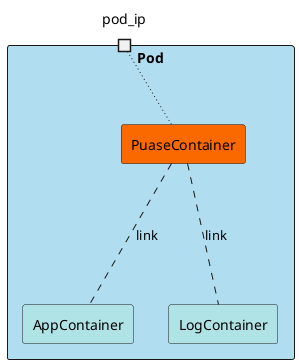 @startuml

rectangle "Pod" #B1DDF0 {
port "pod_ip"
rectangle "PuaseContainer" #FA6800 {
}
rectangle "AppContainer" #B0E3E6
rectangle "LogContainer" #B0E3E6
}

"pod_ip" ~~ "PuaseContainer"
"PuaseContainer" ... "AppContainer" :link
"PuaseContainer" ... "LogContainer" :link

@enduml